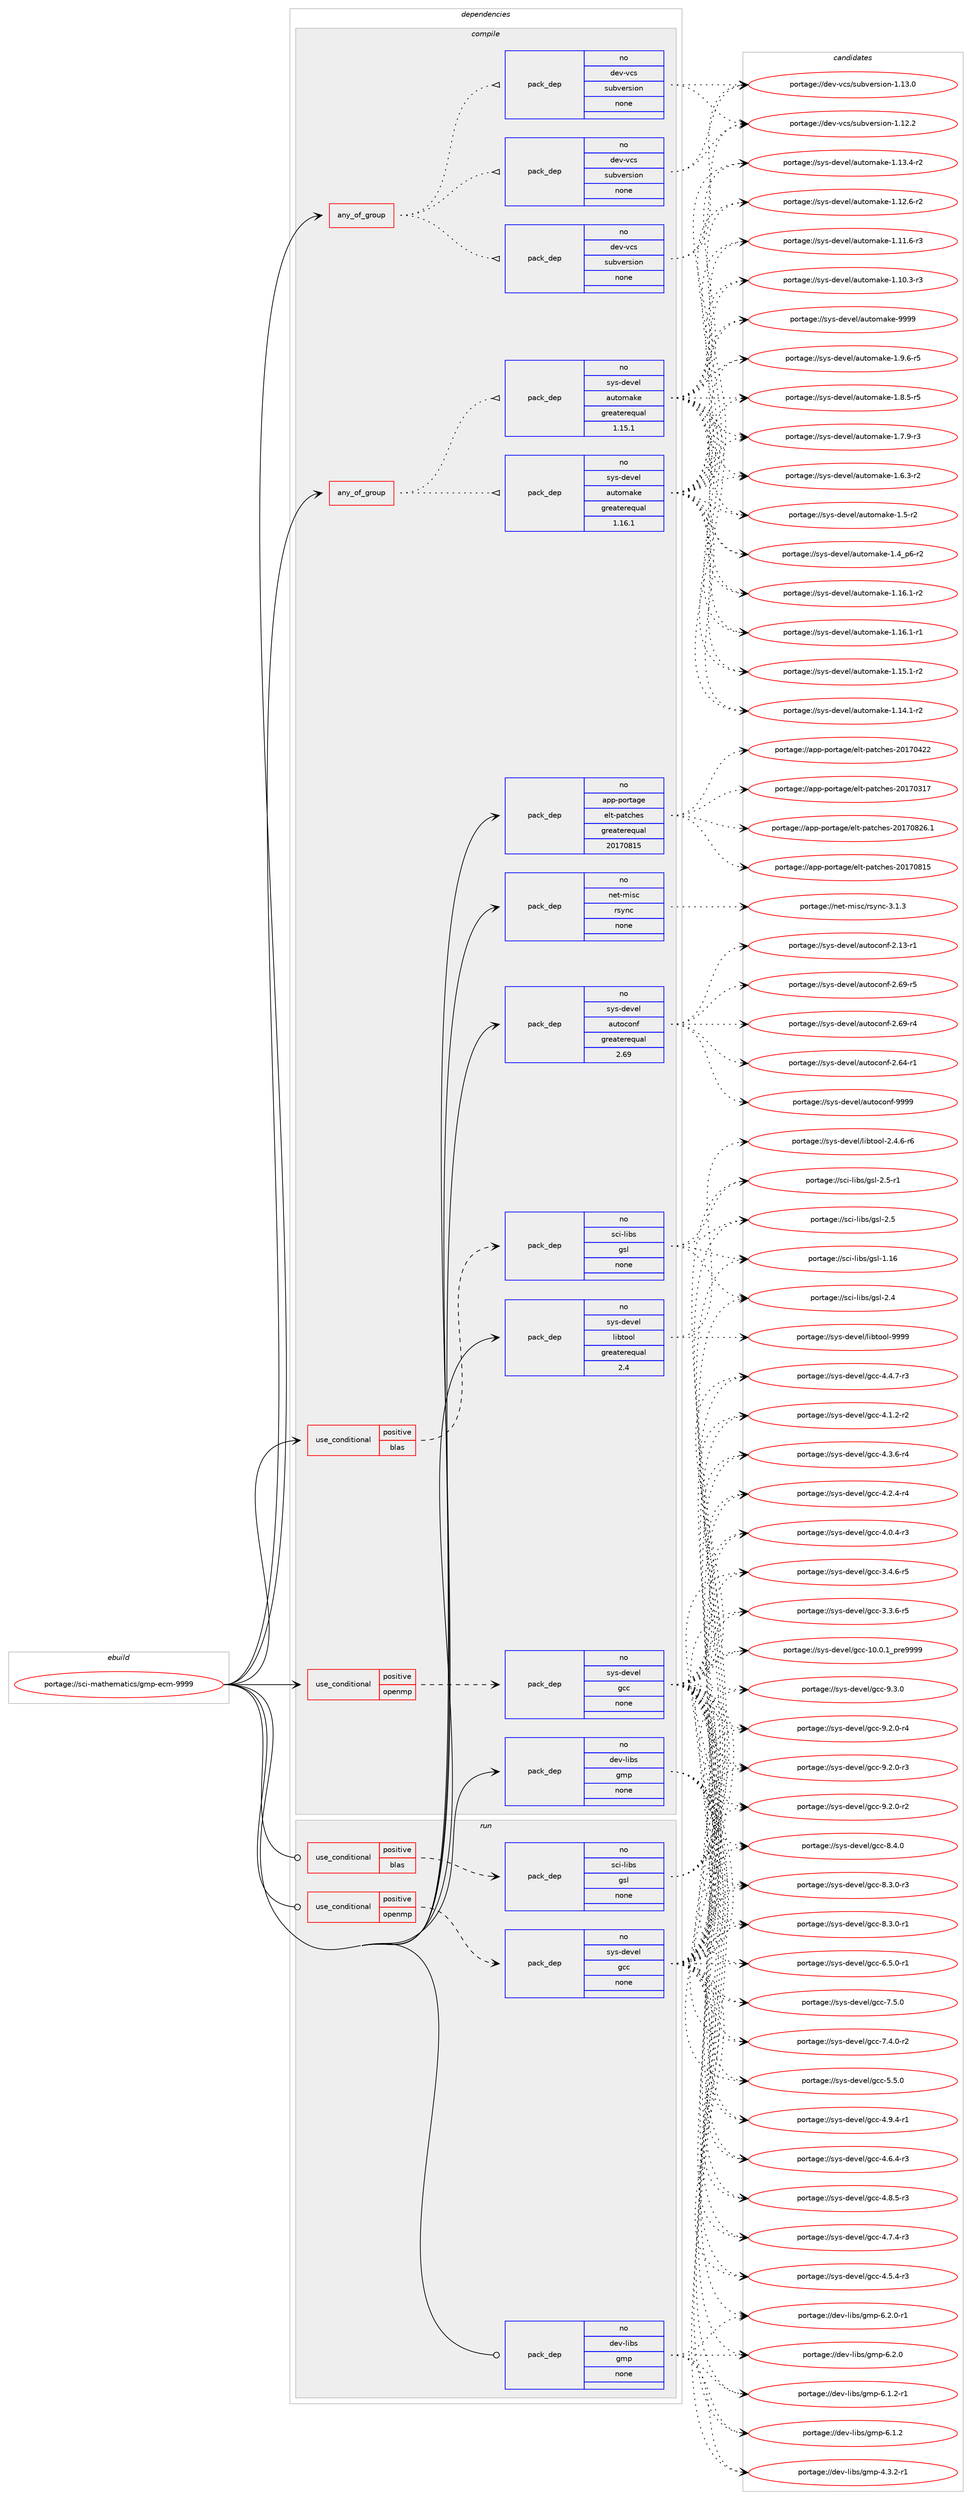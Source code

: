 digraph prolog {

# *************
# Graph options
# *************

newrank=true;
concentrate=true;
compound=true;
graph [rankdir=LR,fontname=Helvetica,fontsize=10,ranksep=1.5];#, ranksep=2.5, nodesep=0.2];
edge  [arrowhead=vee];
node  [fontname=Helvetica,fontsize=10];

# **********
# The ebuild
# **********

subgraph cluster_leftcol {
color=gray;
label=<<i>ebuild</i>>;
id [label="portage://sci-mathematics/gmp-ecm-9999", color=red, width=4, href="../sci-mathematics/gmp-ecm-9999.svg"];
}

# ****************
# The dependencies
# ****************

subgraph cluster_midcol {
color=gray;
label=<<i>dependencies</i>>;
subgraph cluster_compile {
fillcolor="#eeeeee";
style=filled;
label=<<i>compile</i>>;
subgraph any767 {
dependency35235 [label=<<TABLE BORDER="0" CELLBORDER="1" CELLSPACING="0" CELLPADDING="4"><TR><TD CELLPADDING="10">any_of_group</TD></TR></TABLE>>, shape=none, color=red];subgraph pack28196 {
dependency35236 [label=<<TABLE BORDER="0" CELLBORDER="1" CELLSPACING="0" CELLPADDING="4" WIDTH="220"><TR><TD ROWSPAN="6" CELLPADDING="30">pack_dep</TD></TR><TR><TD WIDTH="110">no</TD></TR><TR><TD>dev-vcs</TD></TR><TR><TD>subversion</TD></TR><TR><TD>none</TD></TR><TR><TD></TD></TR></TABLE>>, shape=none, color=blue];
}
dependency35235:e -> dependency35236:w [weight=20,style="dotted",arrowhead="oinv"];
subgraph pack28197 {
dependency35237 [label=<<TABLE BORDER="0" CELLBORDER="1" CELLSPACING="0" CELLPADDING="4" WIDTH="220"><TR><TD ROWSPAN="6" CELLPADDING="30">pack_dep</TD></TR><TR><TD WIDTH="110">no</TD></TR><TR><TD>dev-vcs</TD></TR><TR><TD>subversion</TD></TR><TR><TD>none</TD></TR><TR><TD></TD></TR></TABLE>>, shape=none, color=blue];
}
dependency35235:e -> dependency35237:w [weight=20,style="dotted",arrowhead="oinv"];
subgraph pack28198 {
dependency35238 [label=<<TABLE BORDER="0" CELLBORDER="1" CELLSPACING="0" CELLPADDING="4" WIDTH="220"><TR><TD ROWSPAN="6" CELLPADDING="30">pack_dep</TD></TR><TR><TD WIDTH="110">no</TD></TR><TR><TD>dev-vcs</TD></TR><TR><TD>subversion</TD></TR><TR><TD>none</TD></TR><TR><TD></TD></TR></TABLE>>, shape=none, color=blue];
}
dependency35235:e -> dependency35238:w [weight=20,style="dotted",arrowhead="oinv"];
}
id:e -> dependency35235:w [weight=20,style="solid",arrowhead="vee"];
subgraph any768 {
dependency35239 [label=<<TABLE BORDER="0" CELLBORDER="1" CELLSPACING="0" CELLPADDING="4"><TR><TD CELLPADDING="10">any_of_group</TD></TR></TABLE>>, shape=none, color=red];subgraph pack28199 {
dependency35240 [label=<<TABLE BORDER="0" CELLBORDER="1" CELLSPACING="0" CELLPADDING="4" WIDTH="220"><TR><TD ROWSPAN="6" CELLPADDING="30">pack_dep</TD></TR><TR><TD WIDTH="110">no</TD></TR><TR><TD>sys-devel</TD></TR><TR><TD>automake</TD></TR><TR><TD>greaterequal</TD></TR><TR><TD>1.16.1</TD></TR></TABLE>>, shape=none, color=blue];
}
dependency35239:e -> dependency35240:w [weight=20,style="dotted",arrowhead="oinv"];
subgraph pack28200 {
dependency35241 [label=<<TABLE BORDER="0" CELLBORDER="1" CELLSPACING="0" CELLPADDING="4" WIDTH="220"><TR><TD ROWSPAN="6" CELLPADDING="30">pack_dep</TD></TR><TR><TD WIDTH="110">no</TD></TR><TR><TD>sys-devel</TD></TR><TR><TD>automake</TD></TR><TR><TD>greaterequal</TD></TR><TR><TD>1.15.1</TD></TR></TABLE>>, shape=none, color=blue];
}
dependency35239:e -> dependency35241:w [weight=20,style="dotted",arrowhead="oinv"];
}
id:e -> dependency35239:w [weight=20,style="solid",arrowhead="vee"];
subgraph cond6270 {
dependency35242 [label=<<TABLE BORDER="0" CELLBORDER="1" CELLSPACING="0" CELLPADDING="4"><TR><TD ROWSPAN="3" CELLPADDING="10">use_conditional</TD></TR><TR><TD>positive</TD></TR><TR><TD>blas</TD></TR></TABLE>>, shape=none, color=red];
subgraph pack28201 {
dependency35243 [label=<<TABLE BORDER="0" CELLBORDER="1" CELLSPACING="0" CELLPADDING="4" WIDTH="220"><TR><TD ROWSPAN="6" CELLPADDING="30">pack_dep</TD></TR><TR><TD WIDTH="110">no</TD></TR><TR><TD>sci-libs</TD></TR><TR><TD>gsl</TD></TR><TR><TD>none</TD></TR><TR><TD></TD></TR></TABLE>>, shape=none, color=blue];
}
dependency35242:e -> dependency35243:w [weight=20,style="dashed",arrowhead="vee"];
}
id:e -> dependency35242:w [weight=20,style="solid",arrowhead="vee"];
subgraph cond6271 {
dependency35244 [label=<<TABLE BORDER="0" CELLBORDER="1" CELLSPACING="0" CELLPADDING="4"><TR><TD ROWSPAN="3" CELLPADDING="10">use_conditional</TD></TR><TR><TD>positive</TD></TR><TR><TD>openmp</TD></TR></TABLE>>, shape=none, color=red];
subgraph pack28202 {
dependency35245 [label=<<TABLE BORDER="0" CELLBORDER="1" CELLSPACING="0" CELLPADDING="4" WIDTH="220"><TR><TD ROWSPAN="6" CELLPADDING="30">pack_dep</TD></TR><TR><TD WIDTH="110">no</TD></TR><TR><TD>sys-devel</TD></TR><TR><TD>gcc</TD></TR><TR><TD>none</TD></TR><TR><TD></TD></TR></TABLE>>, shape=none, color=blue];
}
dependency35244:e -> dependency35245:w [weight=20,style="dashed",arrowhead="vee"];
}
id:e -> dependency35244:w [weight=20,style="solid",arrowhead="vee"];
subgraph pack28203 {
dependency35246 [label=<<TABLE BORDER="0" CELLBORDER="1" CELLSPACING="0" CELLPADDING="4" WIDTH="220"><TR><TD ROWSPAN="6" CELLPADDING="30">pack_dep</TD></TR><TR><TD WIDTH="110">no</TD></TR><TR><TD>app-portage</TD></TR><TR><TD>elt-patches</TD></TR><TR><TD>greaterequal</TD></TR><TR><TD>20170815</TD></TR></TABLE>>, shape=none, color=blue];
}
id:e -> dependency35246:w [weight=20,style="solid",arrowhead="vee"];
subgraph pack28204 {
dependency35247 [label=<<TABLE BORDER="0" CELLBORDER="1" CELLSPACING="0" CELLPADDING="4" WIDTH="220"><TR><TD ROWSPAN="6" CELLPADDING="30">pack_dep</TD></TR><TR><TD WIDTH="110">no</TD></TR><TR><TD>dev-libs</TD></TR><TR><TD>gmp</TD></TR><TR><TD>none</TD></TR><TR><TD></TD></TR></TABLE>>, shape=none, color=blue];
}
id:e -> dependency35247:w [weight=20,style="solid",arrowhead="vee"];
subgraph pack28205 {
dependency35248 [label=<<TABLE BORDER="0" CELLBORDER="1" CELLSPACING="0" CELLPADDING="4" WIDTH="220"><TR><TD ROWSPAN="6" CELLPADDING="30">pack_dep</TD></TR><TR><TD WIDTH="110">no</TD></TR><TR><TD>net-misc</TD></TR><TR><TD>rsync</TD></TR><TR><TD>none</TD></TR><TR><TD></TD></TR></TABLE>>, shape=none, color=blue];
}
id:e -> dependency35248:w [weight=20,style="solid",arrowhead="vee"];
subgraph pack28206 {
dependency35249 [label=<<TABLE BORDER="0" CELLBORDER="1" CELLSPACING="0" CELLPADDING="4" WIDTH="220"><TR><TD ROWSPAN="6" CELLPADDING="30">pack_dep</TD></TR><TR><TD WIDTH="110">no</TD></TR><TR><TD>sys-devel</TD></TR><TR><TD>autoconf</TD></TR><TR><TD>greaterequal</TD></TR><TR><TD>2.69</TD></TR></TABLE>>, shape=none, color=blue];
}
id:e -> dependency35249:w [weight=20,style="solid",arrowhead="vee"];
subgraph pack28207 {
dependency35250 [label=<<TABLE BORDER="0" CELLBORDER="1" CELLSPACING="0" CELLPADDING="4" WIDTH="220"><TR><TD ROWSPAN="6" CELLPADDING="30">pack_dep</TD></TR><TR><TD WIDTH="110">no</TD></TR><TR><TD>sys-devel</TD></TR><TR><TD>libtool</TD></TR><TR><TD>greaterequal</TD></TR><TR><TD>2.4</TD></TR></TABLE>>, shape=none, color=blue];
}
id:e -> dependency35250:w [weight=20,style="solid",arrowhead="vee"];
}
subgraph cluster_compileandrun {
fillcolor="#eeeeee";
style=filled;
label=<<i>compile and run</i>>;
}
subgraph cluster_run {
fillcolor="#eeeeee";
style=filled;
label=<<i>run</i>>;
subgraph cond6272 {
dependency35251 [label=<<TABLE BORDER="0" CELLBORDER="1" CELLSPACING="0" CELLPADDING="4"><TR><TD ROWSPAN="3" CELLPADDING="10">use_conditional</TD></TR><TR><TD>positive</TD></TR><TR><TD>blas</TD></TR></TABLE>>, shape=none, color=red];
subgraph pack28208 {
dependency35252 [label=<<TABLE BORDER="0" CELLBORDER="1" CELLSPACING="0" CELLPADDING="4" WIDTH="220"><TR><TD ROWSPAN="6" CELLPADDING="30">pack_dep</TD></TR><TR><TD WIDTH="110">no</TD></TR><TR><TD>sci-libs</TD></TR><TR><TD>gsl</TD></TR><TR><TD>none</TD></TR><TR><TD></TD></TR></TABLE>>, shape=none, color=blue];
}
dependency35251:e -> dependency35252:w [weight=20,style="dashed",arrowhead="vee"];
}
id:e -> dependency35251:w [weight=20,style="solid",arrowhead="odot"];
subgraph cond6273 {
dependency35253 [label=<<TABLE BORDER="0" CELLBORDER="1" CELLSPACING="0" CELLPADDING="4"><TR><TD ROWSPAN="3" CELLPADDING="10">use_conditional</TD></TR><TR><TD>positive</TD></TR><TR><TD>openmp</TD></TR></TABLE>>, shape=none, color=red];
subgraph pack28209 {
dependency35254 [label=<<TABLE BORDER="0" CELLBORDER="1" CELLSPACING="0" CELLPADDING="4" WIDTH="220"><TR><TD ROWSPAN="6" CELLPADDING="30">pack_dep</TD></TR><TR><TD WIDTH="110">no</TD></TR><TR><TD>sys-devel</TD></TR><TR><TD>gcc</TD></TR><TR><TD>none</TD></TR><TR><TD></TD></TR></TABLE>>, shape=none, color=blue];
}
dependency35253:e -> dependency35254:w [weight=20,style="dashed",arrowhead="vee"];
}
id:e -> dependency35253:w [weight=20,style="solid",arrowhead="odot"];
subgraph pack28210 {
dependency35255 [label=<<TABLE BORDER="0" CELLBORDER="1" CELLSPACING="0" CELLPADDING="4" WIDTH="220"><TR><TD ROWSPAN="6" CELLPADDING="30">pack_dep</TD></TR><TR><TD WIDTH="110">no</TD></TR><TR><TD>dev-libs</TD></TR><TR><TD>gmp</TD></TR><TR><TD>none</TD></TR><TR><TD></TD></TR></TABLE>>, shape=none, color=blue];
}
id:e -> dependency35255:w [weight=20,style="solid",arrowhead="odot"];
}
}

# **************
# The candidates
# **************

subgraph cluster_choices {
rank=same;
color=gray;
label=<<i>candidates</i>>;

subgraph choice28196 {
color=black;
nodesep=1;
choice1001011184511899115471151179811810111411510511111045494649514648 [label="portage://dev-vcs/subversion-1.13.0", color=red, width=4,href="../dev-vcs/subversion-1.13.0.svg"];
choice1001011184511899115471151179811810111411510511111045494649504650 [label="portage://dev-vcs/subversion-1.12.2", color=red, width=4,href="../dev-vcs/subversion-1.12.2.svg"];
dependency35236:e -> choice1001011184511899115471151179811810111411510511111045494649514648:w [style=dotted,weight="100"];
dependency35236:e -> choice1001011184511899115471151179811810111411510511111045494649504650:w [style=dotted,weight="100"];
}
subgraph choice28197 {
color=black;
nodesep=1;
choice1001011184511899115471151179811810111411510511111045494649514648 [label="portage://dev-vcs/subversion-1.13.0", color=red, width=4,href="../dev-vcs/subversion-1.13.0.svg"];
choice1001011184511899115471151179811810111411510511111045494649504650 [label="portage://dev-vcs/subversion-1.12.2", color=red, width=4,href="../dev-vcs/subversion-1.12.2.svg"];
dependency35237:e -> choice1001011184511899115471151179811810111411510511111045494649514648:w [style=dotted,weight="100"];
dependency35237:e -> choice1001011184511899115471151179811810111411510511111045494649504650:w [style=dotted,weight="100"];
}
subgraph choice28198 {
color=black;
nodesep=1;
choice1001011184511899115471151179811810111411510511111045494649514648 [label="portage://dev-vcs/subversion-1.13.0", color=red, width=4,href="../dev-vcs/subversion-1.13.0.svg"];
choice1001011184511899115471151179811810111411510511111045494649504650 [label="portage://dev-vcs/subversion-1.12.2", color=red, width=4,href="../dev-vcs/subversion-1.12.2.svg"];
dependency35238:e -> choice1001011184511899115471151179811810111411510511111045494649514648:w [style=dotted,weight="100"];
dependency35238:e -> choice1001011184511899115471151179811810111411510511111045494649504650:w [style=dotted,weight="100"];
}
subgraph choice28199 {
color=black;
nodesep=1;
choice115121115451001011181011084797117116111109971071014557575757 [label="portage://sys-devel/automake-9999", color=red, width=4,href="../sys-devel/automake-9999.svg"];
choice115121115451001011181011084797117116111109971071014549465746544511453 [label="portage://sys-devel/automake-1.9.6-r5", color=red, width=4,href="../sys-devel/automake-1.9.6-r5.svg"];
choice115121115451001011181011084797117116111109971071014549465646534511453 [label="portage://sys-devel/automake-1.8.5-r5", color=red, width=4,href="../sys-devel/automake-1.8.5-r5.svg"];
choice115121115451001011181011084797117116111109971071014549465546574511451 [label="portage://sys-devel/automake-1.7.9-r3", color=red, width=4,href="../sys-devel/automake-1.7.9-r3.svg"];
choice115121115451001011181011084797117116111109971071014549465446514511450 [label="portage://sys-devel/automake-1.6.3-r2", color=red, width=4,href="../sys-devel/automake-1.6.3-r2.svg"];
choice11512111545100101118101108479711711611110997107101454946534511450 [label="portage://sys-devel/automake-1.5-r2", color=red, width=4,href="../sys-devel/automake-1.5-r2.svg"];
choice115121115451001011181011084797117116111109971071014549465295112544511450 [label="portage://sys-devel/automake-1.4_p6-r2", color=red, width=4,href="../sys-devel/automake-1.4_p6-r2.svg"];
choice11512111545100101118101108479711711611110997107101454946495446494511450 [label="portage://sys-devel/automake-1.16.1-r2", color=red, width=4,href="../sys-devel/automake-1.16.1-r2.svg"];
choice11512111545100101118101108479711711611110997107101454946495446494511449 [label="portage://sys-devel/automake-1.16.1-r1", color=red, width=4,href="../sys-devel/automake-1.16.1-r1.svg"];
choice11512111545100101118101108479711711611110997107101454946495346494511450 [label="portage://sys-devel/automake-1.15.1-r2", color=red, width=4,href="../sys-devel/automake-1.15.1-r2.svg"];
choice11512111545100101118101108479711711611110997107101454946495246494511450 [label="portage://sys-devel/automake-1.14.1-r2", color=red, width=4,href="../sys-devel/automake-1.14.1-r2.svg"];
choice11512111545100101118101108479711711611110997107101454946495146524511450 [label="portage://sys-devel/automake-1.13.4-r2", color=red, width=4,href="../sys-devel/automake-1.13.4-r2.svg"];
choice11512111545100101118101108479711711611110997107101454946495046544511450 [label="portage://sys-devel/automake-1.12.6-r2", color=red, width=4,href="../sys-devel/automake-1.12.6-r2.svg"];
choice11512111545100101118101108479711711611110997107101454946494946544511451 [label="portage://sys-devel/automake-1.11.6-r3", color=red, width=4,href="../sys-devel/automake-1.11.6-r3.svg"];
choice11512111545100101118101108479711711611110997107101454946494846514511451 [label="portage://sys-devel/automake-1.10.3-r3", color=red, width=4,href="../sys-devel/automake-1.10.3-r3.svg"];
dependency35240:e -> choice115121115451001011181011084797117116111109971071014557575757:w [style=dotted,weight="100"];
dependency35240:e -> choice115121115451001011181011084797117116111109971071014549465746544511453:w [style=dotted,weight="100"];
dependency35240:e -> choice115121115451001011181011084797117116111109971071014549465646534511453:w [style=dotted,weight="100"];
dependency35240:e -> choice115121115451001011181011084797117116111109971071014549465546574511451:w [style=dotted,weight="100"];
dependency35240:e -> choice115121115451001011181011084797117116111109971071014549465446514511450:w [style=dotted,weight="100"];
dependency35240:e -> choice11512111545100101118101108479711711611110997107101454946534511450:w [style=dotted,weight="100"];
dependency35240:e -> choice115121115451001011181011084797117116111109971071014549465295112544511450:w [style=dotted,weight="100"];
dependency35240:e -> choice11512111545100101118101108479711711611110997107101454946495446494511450:w [style=dotted,weight="100"];
dependency35240:e -> choice11512111545100101118101108479711711611110997107101454946495446494511449:w [style=dotted,weight="100"];
dependency35240:e -> choice11512111545100101118101108479711711611110997107101454946495346494511450:w [style=dotted,weight="100"];
dependency35240:e -> choice11512111545100101118101108479711711611110997107101454946495246494511450:w [style=dotted,weight="100"];
dependency35240:e -> choice11512111545100101118101108479711711611110997107101454946495146524511450:w [style=dotted,weight="100"];
dependency35240:e -> choice11512111545100101118101108479711711611110997107101454946495046544511450:w [style=dotted,weight="100"];
dependency35240:e -> choice11512111545100101118101108479711711611110997107101454946494946544511451:w [style=dotted,weight="100"];
dependency35240:e -> choice11512111545100101118101108479711711611110997107101454946494846514511451:w [style=dotted,weight="100"];
}
subgraph choice28200 {
color=black;
nodesep=1;
choice115121115451001011181011084797117116111109971071014557575757 [label="portage://sys-devel/automake-9999", color=red, width=4,href="../sys-devel/automake-9999.svg"];
choice115121115451001011181011084797117116111109971071014549465746544511453 [label="portage://sys-devel/automake-1.9.6-r5", color=red, width=4,href="../sys-devel/automake-1.9.6-r5.svg"];
choice115121115451001011181011084797117116111109971071014549465646534511453 [label="portage://sys-devel/automake-1.8.5-r5", color=red, width=4,href="../sys-devel/automake-1.8.5-r5.svg"];
choice115121115451001011181011084797117116111109971071014549465546574511451 [label="portage://sys-devel/automake-1.7.9-r3", color=red, width=4,href="../sys-devel/automake-1.7.9-r3.svg"];
choice115121115451001011181011084797117116111109971071014549465446514511450 [label="portage://sys-devel/automake-1.6.3-r2", color=red, width=4,href="../sys-devel/automake-1.6.3-r2.svg"];
choice11512111545100101118101108479711711611110997107101454946534511450 [label="portage://sys-devel/automake-1.5-r2", color=red, width=4,href="../sys-devel/automake-1.5-r2.svg"];
choice115121115451001011181011084797117116111109971071014549465295112544511450 [label="portage://sys-devel/automake-1.4_p6-r2", color=red, width=4,href="../sys-devel/automake-1.4_p6-r2.svg"];
choice11512111545100101118101108479711711611110997107101454946495446494511450 [label="portage://sys-devel/automake-1.16.1-r2", color=red, width=4,href="../sys-devel/automake-1.16.1-r2.svg"];
choice11512111545100101118101108479711711611110997107101454946495446494511449 [label="portage://sys-devel/automake-1.16.1-r1", color=red, width=4,href="../sys-devel/automake-1.16.1-r1.svg"];
choice11512111545100101118101108479711711611110997107101454946495346494511450 [label="portage://sys-devel/automake-1.15.1-r2", color=red, width=4,href="../sys-devel/automake-1.15.1-r2.svg"];
choice11512111545100101118101108479711711611110997107101454946495246494511450 [label="portage://sys-devel/automake-1.14.1-r2", color=red, width=4,href="../sys-devel/automake-1.14.1-r2.svg"];
choice11512111545100101118101108479711711611110997107101454946495146524511450 [label="portage://sys-devel/automake-1.13.4-r2", color=red, width=4,href="../sys-devel/automake-1.13.4-r2.svg"];
choice11512111545100101118101108479711711611110997107101454946495046544511450 [label="portage://sys-devel/automake-1.12.6-r2", color=red, width=4,href="../sys-devel/automake-1.12.6-r2.svg"];
choice11512111545100101118101108479711711611110997107101454946494946544511451 [label="portage://sys-devel/automake-1.11.6-r3", color=red, width=4,href="../sys-devel/automake-1.11.6-r3.svg"];
choice11512111545100101118101108479711711611110997107101454946494846514511451 [label="portage://sys-devel/automake-1.10.3-r3", color=red, width=4,href="../sys-devel/automake-1.10.3-r3.svg"];
dependency35241:e -> choice115121115451001011181011084797117116111109971071014557575757:w [style=dotted,weight="100"];
dependency35241:e -> choice115121115451001011181011084797117116111109971071014549465746544511453:w [style=dotted,weight="100"];
dependency35241:e -> choice115121115451001011181011084797117116111109971071014549465646534511453:w [style=dotted,weight="100"];
dependency35241:e -> choice115121115451001011181011084797117116111109971071014549465546574511451:w [style=dotted,weight="100"];
dependency35241:e -> choice115121115451001011181011084797117116111109971071014549465446514511450:w [style=dotted,weight="100"];
dependency35241:e -> choice11512111545100101118101108479711711611110997107101454946534511450:w [style=dotted,weight="100"];
dependency35241:e -> choice115121115451001011181011084797117116111109971071014549465295112544511450:w [style=dotted,weight="100"];
dependency35241:e -> choice11512111545100101118101108479711711611110997107101454946495446494511450:w [style=dotted,weight="100"];
dependency35241:e -> choice11512111545100101118101108479711711611110997107101454946495446494511449:w [style=dotted,weight="100"];
dependency35241:e -> choice11512111545100101118101108479711711611110997107101454946495346494511450:w [style=dotted,weight="100"];
dependency35241:e -> choice11512111545100101118101108479711711611110997107101454946495246494511450:w [style=dotted,weight="100"];
dependency35241:e -> choice11512111545100101118101108479711711611110997107101454946495146524511450:w [style=dotted,weight="100"];
dependency35241:e -> choice11512111545100101118101108479711711611110997107101454946495046544511450:w [style=dotted,weight="100"];
dependency35241:e -> choice11512111545100101118101108479711711611110997107101454946494946544511451:w [style=dotted,weight="100"];
dependency35241:e -> choice11512111545100101118101108479711711611110997107101454946494846514511451:w [style=dotted,weight="100"];
}
subgraph choice28201 {
color=black;
nodesep=1;
choice11599105451081059811547103115108455046534511449 [label="portage://sci-libs/gsl-2.5-r1", color=red, width=4,href="../sci-libs/gsl-2.5-r1.svg"];
choice1159910545108105981154710311510845504653 [label="portage://sci-libs/gsl-2.5", color=red, width=4,href="../sci-libs/gsl-2.5.svg"];
choice1159910545108105981154710311510845504652 [label="portage://sci-libs/gsl-2.4", color=red, width=4,href="../sci-libs/gsl-2.4.svg"];
choice115991054510810598115471031151084549464954 [label="portage://sci-libs/gsl-1.16", color=red, width=4,href="../sci-libs/gsl-1.16.svg"];
dependency35243:e -> choice11599105451081059811547103115108455046534511449:w [style=dotted,weight="100"];
dependency35243:e -> choice1159910545108105981154710311510845504653:w [style=dotted,weight="100"];
dependency35243:e -> choice1159910545108105981154710311510845504652:w [style=dotted,weight="100"];
dependency35243:e -> choice115991054510810598115471031151084549464954:w [style=dotted,weight="100"];
}
subgraph choice28202 {
color=black;
nodesep=1;
choice11512111545100101118101108471039999455746514648 [label="portage://sys-devel/gcc-9.3.0", color=red, width=4,href="../sys-devel/gcc-9.3.0.svg"];
choice115121115451001011181011084710399994557465046484511452 [label="portage://sys-devel/gcc-9.2.0-r4", color=red, width=4,href="../sys-devel/gcc-9.2.0-r4.svg"];
choice115121115451001011181011084710399994557465046484511451 [label="portage://sys-devel/gcc-9.2.0-r3", color=red, width=4,href="../sys-devel/gcc-9.2.0-r3.svg"];
choice115121115451001011181011084710399994557465046484511450 [label="portage://sys-devel/gcc-9.2.0-r2", color=red, width=4,href="../sys-devel/gcc-9.2.0-r2.svg"];
choice11512111545100101118101108471039999455646524648 [label="portage://sys-devel/gcc-8.4.0", color=red, width=4,href="../sys-devel/gcc-8.4.0.svg"];
choice115121115451001011181011084710399994556465146484511451 [label="portage://sys-devel/gcc-8.3.0-r3", color=red, width=4,href="../sys-devel/gcc-8.3.0-r3.svg"];
choice115121115451001011181011084710399994556465146484511449 [label="portage://sys-devel/gcc-8.3.0-r1", color=red, width=4,href="../sys-devel/gcc-8.3.0-r1.svg"];
choice11512111545100101118101108471039999455546534648 [label="portage://sys-devel/gcc-7.5.0", color=red, width=4,href="../sys-devel/gcc-7.5.0.svg"];
choice115121115451001011181011084710399994555465246484511450 [label="portage://sys-devel/gcc-7.4.0-r2", color=red, width=4,href="../sys-devel/gcc-7.4.0-r2.svg"];
choice115121115451001011181011084710399994554465346484511449 [label="portage://sys-devel/gcc-6.5.0-r1", color=red, width=4,href="../sys-devel/gcc-6.5.0-r1.svg"];
choice11512111545100101118101108471039999455346534648 [label="portage://sys-devel/gcc-5.5.0", color=red, width=4,href="../sys-devel/gcc-5.5.0.svg"];
choice115121115451001011181011084710399994552465746524511449 [label="portage://sys-devel/gcc-4.9.4-r1", color=red, width=4,href="../sys-devel/gcc-4.9.4-r1.svg"];
choice115121115451001011181011084710399994552465646534511451 [label="portage://sys-devel/gcc-4.8.5-r3", color=red, width=4,href="../sys-devel/gcc-4.8.5-r3.svg"];
choice115121115451001011181011084710399994552465546524511451 [label="portage://sys-devel/gcc-4.7.4-r3", color=red, width=4,href="../sys-devel/gcc-4.7.4-r3.svg"];
choice115121115451001011181011084710399994552465446524511451 [label="portage://sys-devel/gcc-4.6.4-r3", color=red, width=4,href="../sys-devel/gcc-4.6.4-r3.svg"];
choice115121115451001011181011084710399994552465346524511451 [label="portage://sys-devel/gcc-4.5.4-r3", color=red, width=4,href="../sys-devel/gcc-4.5.4-r3.svg"];
choice115121115451001011181011084710399994552465246554511451 [label="portage://sys-devel/gcc-4.4.7-r3", color=red, width=4,href="../sys-devel/gcc-4.4.7-r3.svg"];
choice115121115451001011181011084710399994552465146544511452 [label="portage://sys-devel/gcc-4.3.6-r4", color=red, width=4,href="../sys-devel/gcc-4.3.6-r4.svg"];
choice115121115451001011181011084710399994552465046524511452 [label="portage://sys-devel/gcc-4.2.4-r4", color=red, width=4,href="../sys-devel/gcc-4.2.4-r4.svg"];
choice115121115451001011181011084710399994552464946504511450 [label="portage://sys-devel/gcc-4.1.2-r2", color=red, width=4,href="../sys-devel/gcc-4.1.2-r2.svg"];
choice115121115451001011181011084710399994552464846524511451 [label="portage://sys-devel/gcc-4.0.4-r3", color=red, width=4,href="../sys-devel/gcc-4.0.4-r3.svg"];
choice115121115451001011181011084710399994551465246544511453 [label="portage://sys-devel/gcc-3.4.6-r5", color=red, width=4,href="../sys-devel/gcc-3.4.6-r5.svg"];
choice115121115451001011181011084710399994551465146544511453 [label="portage://sys-devel/gcc-3.3.6-r5", color=red, width=4,href="../sys-devel/gcc-3.3.6-r5.svg"];
choice11512111545100101118101108471039999454948464846499511211410157575757 [label="portage://sys-devel/gcc-10.0.1_pre9999", color=red, width=4,href="../sys-devel/gcc-10.0.1_pre9999.svg"];
dependency35245:e -> choice11512111545100101118101108471039999455746514648:w [style=dotted,weight="100"];
dependency35245:e -> choice115121115451001011181011084710399994557465046484511452:w [style=dotted,weight="100"];
dependency35245:e -> choice115121115451001011181011084710399994557465046484511451:w [style=dotted,weight="100"];
dependency35245:e -> choice115121115451001011181011084710399994557465046484511450:w [style=dotted,weight="100"];
dependency35245:e -> choice11512111545100101118101108471039999455646524648:w [style=dotted,weight="100"];
dependency35245:e -> choice115121115451001011181011084710399994556465146484511451:w [style=dotted,weight="100"];
dependency35245:e -> choice115121115451001011181011084710399994556465146484511449:w [style=dotted,weight="100"];
dependency35245:e -> choice11512111545100101118101108471039999455546534648:w [style=dotted,weight="100"];
dependency35245:e -> choice115121115451001011181011084710399994555465246484511450:w [style=dotted,weight="100"];
dependency35245:e -> choice115121115451001011181011084710399994554465346484511449:w [style=dotted,weight="100"];
dependency35245:e -> choice11512111545100101118101108471039999455346534648:w [style=dotted,weight="100"];
dependency35245:e -> choice115121115451001011181011084710399994552465746524511449:w [style=dotted,weight="100"];
dependency35245:e -> choice115121115451001011181011084710399994552465646534511451:w [style=dotted,weight="100"];
dependency35245:e -> choice115121115451001011181011084710399994552465546524511451:w [style=dotted,weight="100"];
dependency35245:e -> choice115121115451001011181011084710399994552465446524511451:w [style=dotted,weight="100"];
dependency35245:e -> choice115121115451001011181011084710399994552465346524511451:w [style=dotted,weight="100"];
dependency35245:e -> choice115121115451001011181011084710399994552465246554511451:w [style=dotted,weight="100"];
dependency35245:e -> choice115121115451001011181011084710399994552465146544511452:w [style=dotted,weight="100"];
dependency35245:e -> choice115121115451001011181011084710399994552465046524511452:w [style=dotted,weight="100"];
dependency35245:e -> choice115121115451001011181011084710399994552464946504511450:w [style=dotted,weight="100"];
dependency35245:e -> choice115121115451001011181011084710399994552464846524511451:w [style=dotted,weight="100"];
dependency35245:e -> choice115121115451001011181011084710399994551465246544511453:w [style=dotted,weight="100"];
dependency35245:e -> choice115121115451001011181011084710399994551465146544511453:w [style=dotted,weight="100"];
dependency35245:e -> choice11512111545100101118101108471039999454948464846499511211410157575757:w [style=dotted,weight="100"];
}
subgraph choice28203 {
color=black;
nodesep=1;
choice971121124511211111411697103101471011081164511297116991041011154550484955485650544649 [label="portage://app-portage/elt-patches-20170826.1", color=red, width=4,href="../app-portage/elt-patches-20170826.1.svg"];
choice97112112451121111141169710310147101108116451129711699104101115455048495548564953 [label="portage://app-portage/elt-patches-20170815", color=red, width=4,href="../app-portage/elt-patches-20170815.svg"];
choice97112112451121111141169710310147101108116451129711699104101115455048495548525050 [label="portage://app-portage/elt-patches-20170422", color=red, width=4,href="../app-portage/elt-patches-20170422.svg"];
choice97112112451121111141169710310147101108116451129711699104101115455048495548514955 [label="portage://app-portage/elt-patches-20170317", color=red, width=4,href="../app-portage/elt-patches-20170317.svg"];
dependency35246:e -> choice971121124511211111411697103101471011081164511297116991041011154550484955485650544649:w [style=dotted,weight="100"];
dependency35246:e -> choice97112112451121111141169710310147101108116451129711699104101115455048495548564953:w [style=dotted,weight="100"];
dependency35246:e -> choice97112112451121111141169710310147101108116451129711699104101115455048495548525050:w [style=dotted,weight="100"];
dependency35246:e -> choice97112112451121111141169710310147101108116451129711699104101115455048495548514955:w [style=dotted,weight="100"];
}
subgraph choice28204 {
color=black;
nodesep=1;
choice1001011184510810598115471031091124554465046484511449 [label="portage://dev-libs/gmp-6.2.0-r1", color=red, width=4,href="../dev-libs/gmp-6.2.0-r1.svg"];
choice100101118451081059811547103109112455446504648 [label="portage://dev-libs/gmp-6.2.0", color=red, width=4,href="../dev-libs/gmp-6.2.0.svg"];
choice1001011184510810598115471031091124554464946504511449 [label="portage://dev-libs/gmp-6.1.2-r1", color=red, width=4,href="../dev-libs/gmp-6.1.2-r1.svg"];
choice100101118451081059811547103109112455446494650 [label="portage://dev-libs/gmp-6.1.2", color=red, width=4,href="../dev-libs/gmp-6.1.2.svg"];
choice1001011184510810598115471031091124552465146504511449 [label="portage://dev-libs/gmp-4.3.2-r1", color=red, width=4,href="../dev-libs/gmp-4.3.2-r1.svg"];
dependency35247:e -> choice1001011184510810598115471031091124554465046484511449:w [style=dotted,weight="100"];
dependency35247:e -> choice100101118451081059811547103109112455446504648:w [style=dotted,weight="100"];
dependency35247:e -> choice1001011184510810598115471031091124554464946504511449:w [style=dotted,weight="100"];
dependency35247:e -> choice100101118451081059811547103109112455446494650:w [style=dotted,weight="100"];
dependency35247:e -> choice1001011184510810598115471031091124552465146504511449:w [style=dotted,weight="100"];
}
subgraph choice28205 {
color=black;
nodesep=1;
choice11010111645109105115994711411512111099455146494651 [label="portage://net-misc/rsync-3.1.3", color=red, width=4,href="../net-misc/rsync-3.1.3.svg"];
dependency35248:e -> choice11010111645109105115994711411512111099455146494651:w [style=dotted,weight="100"];
}
subgraph choice28206 {
color=black;
nodesep=1;
choice115121115451001011181011084797117116111991111101024557575757 [label="portage://sys-devel/autoconf-9999", color=red, width=4,href="../sys-devel/autoconf-9999.svg"];
choice1151211154510010111810110847971171161119911111010245504654574511453 [label="portage://sys-devel/autoconf-2.69-r5", color=red, width=4,href="../sys-devel/autoconf-2.69-r5.svg"];
choice1151211154510010111810110847971171161119911111010245504654574511452 [label="portage://sys-devel/autoconf-2.69-r4", color=red, width=4,href="../sys-devel/autoconf-2.69-r4.svg"];
choice1151211154510010111810110847971171161119911111010245504654524511449 [label="portage://sys-devel/autoconf-2.64-r1", color=red, width=4,href="../sys-devel/autoconf-2.64-r1.svg"];
choice1151211154510010111810110847971171161119911111010245504649514511449 [label="portage://sys-devel/autoconf-2.13-r1", color=red, width=4,href="../sys-devel/autoconf-2.13-r1.svg"];
dependency35249:e -> choice115121115451001011181011084797117116111991111101024557575757:w [style=dotted,weight="100"];
dependency35249:e -> choice1151211154510010111810110847971171161119911111010245504654574511453:w [style=dotted,weight="100"];
dependency35249:e -> choice1151211154510010111810110847971171161119911111010245504654574511452:w [style=dotted,weight="100"];
dependency35249:e -> choice1151211154510010111810110847971171161119911111010245504654524511449:w [style=dotted,weight="100"];
dependency35249:e -> choice1151211154510010111810110847971171161119911111010245504649514511449:w [style=dotted,weight="100"];
}
subgraph choice28207 {
color=black;
nodesep=1;
choice1151211154510010111810110847108105981161111111084557575757 [label="portage://sys-devel/libtool-9999", color=red, width=4,href="../sys-devel/libtool-9999.svg"];
choice1151211154510010111810110847108105981161111111084550465246544511454 [label="portage://sys-devel/libtool-2.4.6-r6", color=red, width=4,href="../sys-devel/libtool-2.4.6-r6.svg"];
dependency35250:e -> choice1151211154510010111810110847108105981161111111084557575757:w [style=dotted,weight="100"];
dependency35250:e -> choice1151211154510010111810110847108105981161111111084550465246544511454:w [style=dotted,weight="100"];
}
subgraph choice28208 {
color=black;
nodesep=1;
choice11599105451081059811547103115108455046534511449 [label="portage://sci-libs/gsl-2.5-r1", color=red, width=4,href="../sci-libs/gsl-2.5-r1.svg"];
choice1159910545108105981154710311510845504653 [label="portage://sci-libs/gsl-2.5", color=red, width=4,href="../sci-libs/gsl-2.5.svg"];
choice1159910545108105981154710311510845504652 [label="portage://sci-libs/gsl-2.4", color=red, width=4,href="../sci-libs/gsl-2.4.svg"];
choice115991054510810598115471031151084549464954 [label="portage://sci-libs/gsl-1.16", color=red, width=4,href="../sci-libs/gsl-1.16.svg"];
dependency35252:e -> choice11599105451081059811547103115108455046534511449:w [style=dotted,weight="100"];
dependency35252:e -> choice1159910545108105981154710311510845504653:w [style=dotted,weight="100"];
dependency35252:e -> choice1159910545108105981154710311510845504652:w [style=dotted,weight="100"];
dependency35252:e -> choice115991054510810598115471031151084549464954:w [style=dotted,weight="100"];
}
subgraph choice28209 {
color=black;
nodesep=1;
choice11512111545100101118101108471039999455746514648 [label="portage://sys-devel/gcc-9.3.0", color=red, width=4,href="../sys-devel/gcc-9.3.0.svg"];
choice115121115451001011181011084710399994557465046484511452 [label="portage://sys-devel/gcc-9.2.0-r4", color=red, width=4,href="../sys-devel/gcc-9.2.0-r4.svg"];
choice115121115451001011181011084710399994557465046484511451 [label="portage://sys-devel/gcc-9.2.0-r3", color=red, width=4,href="../sys-devel/gcc-9.2.0-r3.svg"];
choice115121115451001011181011084710399994557465046484511450 [label="portage://sys-devel/gcc-9.2.0-r2", color=red, width=4,href="../sys-devel/gcc-9.2.0-r2.svg"];
choice11512111545100101118101108471039999455646524648 [label="portage://sys-devel/gcc-8.4.0", color=red, width=4,href="../sys-devel/gcc-8.4.0.svg"];
choice115121115451001011181011084710399994556465146484511451 [label="portage://sys-devel/gcc-8.3.0-r3", color=red, width=4,href="../sys-devel/gcc-8.3.0-r3.svg"];
choice115121115451001011181011084710399994556465146484511449 [label="portage://sys-devel/gcc-8.3.0-r1", color=red, width=4,href="../sys-devel/gcc-8.3.0-r1.svg"];
choice11512111545100101118101108471039999455546534648 [label="portage://sys-devel/gcc-7.5.0", color=red, width=4,href="../sys-devel/gcc-7.5.0.svg"];
choice115121115451001011181011084710399994555465246484511450 [label="portage://sys-devel/gcc-7.4.0-r2", color=red, width=4,href="../sys-devel/gcc-7.4.0-r2.svg"];
choice115121115451001011181011084710399994554465346484511449 [label="portage://sys-devel/gcc-6.5.0-r1", color=red, width=4,href="../sys-devel/gcc-6.5.0-r1.svg"];
choice11512111545100101118101108471039999455346534648 [label="portage://sys-devel/gcc-5.5.0", color=red, width=4,href="../sys-devel/gcc-5.5.0.svg"];
choice115121115451001011181011084710399994552465746524511449 [label="portage://sys-devel/gcc-4.9.4-r1", color=red, width=4,href="../sys-devel/gcc-4.9.4-r1.svg"];
choice115121115451001011181011084710399994552465646534511451 [label="portage://sys-devel/gcc-4.8.5-r3", color=red, width=4,href="../sys-devel/gcc-4.8.5-r3.svg"];
choice115121115451001011181011084710399994552465546524511451 [label="portage://sys-devel/gcc-4.7.4-r3", color=red, width=4,href="../sys-devel/gcc-4.7.4-r3.svg"];
choice115121115451001011181011084710399994552465446524511451 [label="portage://sys-devel/gcc-4.6.4-r3", color=red, width=4,href="../sys-devel/gcc-4.6.4-r3.svg"];
choice115121115451001011181011084710399994552465346524511451 [label="portage://sys-devel/gcc-4.5.4-r3", color=red, width=4,href="../sys-devel/gcc-4.5.4-r3.svg"];
choice115121115451001011181011084710399994552465246554511451 [label="portage://sys-devel/gcc-4.4.7-r3", color=red, width=4,href="../sys-devel/gcc-4.4.7-r3.svg"];
choice115121115451001011181011084710399994552465146544511452 [label="portage://sys-devel/gcc-4.3.6-r4", color=red, width=4,href="../sys-devel/gcc-4.3.6-r4.svg"];
choice115121115451001011181011084710399994552465046524511452 [label="portage://sys-devel/gcc-4.2.4-r4", color=red, width=4,href="../sys-devel/gcc-4.2.4-r4.svg"];
choice115121115451001011181011084710399994552464946504511450 [label="portage://sys-devel/gcc-4.1.2-r2", color=red, width=4,href="../sys-devel/gcc-4.1.2-r2.svg"];
choice115121115451001011181011084710399994552464846524511451 [label="portage://sys-devel/gcc-4.0.4-r3", color=red, width=4,href="../sys-devel/gcc-4.0.4-r3.svg"];
choice115121115451001011181011084710399994551465246544511453 [label="portage://sys-devel/gcc-3.4.6-r5", color=red, width=4,href="../sys-devel/gcc-3.4.6-r5.svg"];
choice115121115451001011181011084710399994551465146544511453 [label="portage://sys-devel/gcc-3.3.6-r5", color=red, width=4,href="../sys-devel/gcc-3.3.6-r5.svg"];
choice11512111545100101118101108471039999454948464846499511211410157575757 [label="portage://sys-devel/gcc-10.0.1_pre9999", color=red, width=4,href="../sys-devel/gcc-10.0.1_pre9999.svg"];
dependency35254:e -> choice11512111545100101118101108471039999455746514648:w [style=dotted,weight="100"];
dependency35254:e -> choice115121115451001011181011084710399994557465046484511452:w [style=dotted,weight="100"];
dependency35254:e -> choice115121115451001011181011084710399994557465046484511451:w [style=dotted,weight="100"];
dependency35254:e -> choice115121115451001011181011084710399994557465046484511450:w [style=dotted,weight="100"];
dependency35254:e -> choice11512111545100101118101108471039999455646524648:w [style=dotted,weight="100"];
dependency35254:e -> choice115121115451001011181011084710399994556465146484511451:w [style=dotted,weight="100"];
dependency35254:e -> choice115121115451001011181011084710399994556465146484511449:w [style=dotted,weight="100"];
dependency35254:e -> choice11512111545100101118101108471039999455546534648:w [style=dotted,weight="100"];
dependency35254:e -> choice115121115451001011181011084710399994555465246484511450:w [style=dotted,weight="100"];
dependency35254:e -> choice115121115451001011181011084710399994554465346484511449:w [style=dotted,weight="100"];
dependency35254:e -> choice11512111545100101118101108471039999455346534648:w [style=dotted,weight="100"];
dependency35254:e -> choice115121115451001011181011084710399994552465746524511449:w [style=dotted,weight="100"];
dependency35254:e -> choice115121115451001011181011084710399994552465646534511451:w [style=dotted,weight="100"];
dependency35254:e -> choice115121115451001011181011084710399994552465546524511451:w [style=dotted,weight="100"];
dependency35254:e -> choice115121115451001011181011084710399994552465446524511451:w [style=dotted,weight="100"];
dependency35254:e -> choice115121115451001011181011084710399994552465346524511451:w [style=dotted,weight="100"];
dependency35254:e -> choice115121115451001011181011084710399994552465246554511451:w [style=dotted,weight="100"];
dependency35254:e -> choice115121115451001011181011084710399994552465146544511452:w [style=dotted,weight="100"];
dependency35254:e -> choice115121115451001011181011084710399994552465046524511452:w [style=dotted,weight="100"];
dependency35254:e -> choice115121115451001011181011084710399994552464946504511450:w [style=dotted,weight="100"];
dependency35254:e -> choice115121115451001011181011084710399994552464846524511451:w [style=dotted,weight="100"];
dependency35254:e -> choice115121115451001011181011084710399994551465246544511453:w [style=dotted,weight="100"];
dependency35254:e -> choice115121115451001011181011084710399994551465146544511453:w [style=dotted,weight="100"];
dependency35254:e -> choice11512111545100101118101108471039999454948464846499511211410157575757:w [style=dotted,weight="100"];
}
subgraph choice28210 {
color=black;
nodesep=1;
choice1001011184510810598115471031091124554465046484511449 [label="portage://dev-libs/gmp-6.2.0-r1", color=red, width=4,href="../dev-libs/gmp-6.2.0-r1.svg"];
choice100101118451081059811547103109112455446504648 [label="portage://dev-libs/gmp-6.2.0", color=red, width=4,href="../dev-libs/gmp-6.2.0.svg"];
choice1001011184510810598115471031091124554464946504511449 [label="portage://dev-libs/gmp-6.1.2-r1", color=red, width=4,href="../dev-libs/gmp-6.1.2-r1.svg"];
choice100101118451081059811547103109112455446494650 [label="portage://dev-libs/gmp-6.1.2", color=red, width=4,href="../dev-libs/gmp-6.1.2.svg"];
choice1001011184510810598115471031091124552465146504511449 [label="portage://dev-libs/gmp-4.3.2-r1", color=red, width=4,href="../dev-libs/gmp-4.3.2-r1.svg"];
dependency35255:e -> choice1001011184510810598115471031091124554465046484511449:w [style=dotted,weight="100"];
dependency35255:e -> choice100101118451081059811547103109112455446504648:w [style=dotted,weight="100"];
dependency35255:e -> choice1001011184510810598115471031091124554464946504511449:w [style=dotted,weight="100"];
dependency35255:e -> choice100101118451081059811547103109112455446494650:w [style=dotted,weight="100"];
dependency35255:e -> choice1001011184510810598115471031091124552465146504511449:w [style=dotted,weight="100"];
}
}

}
